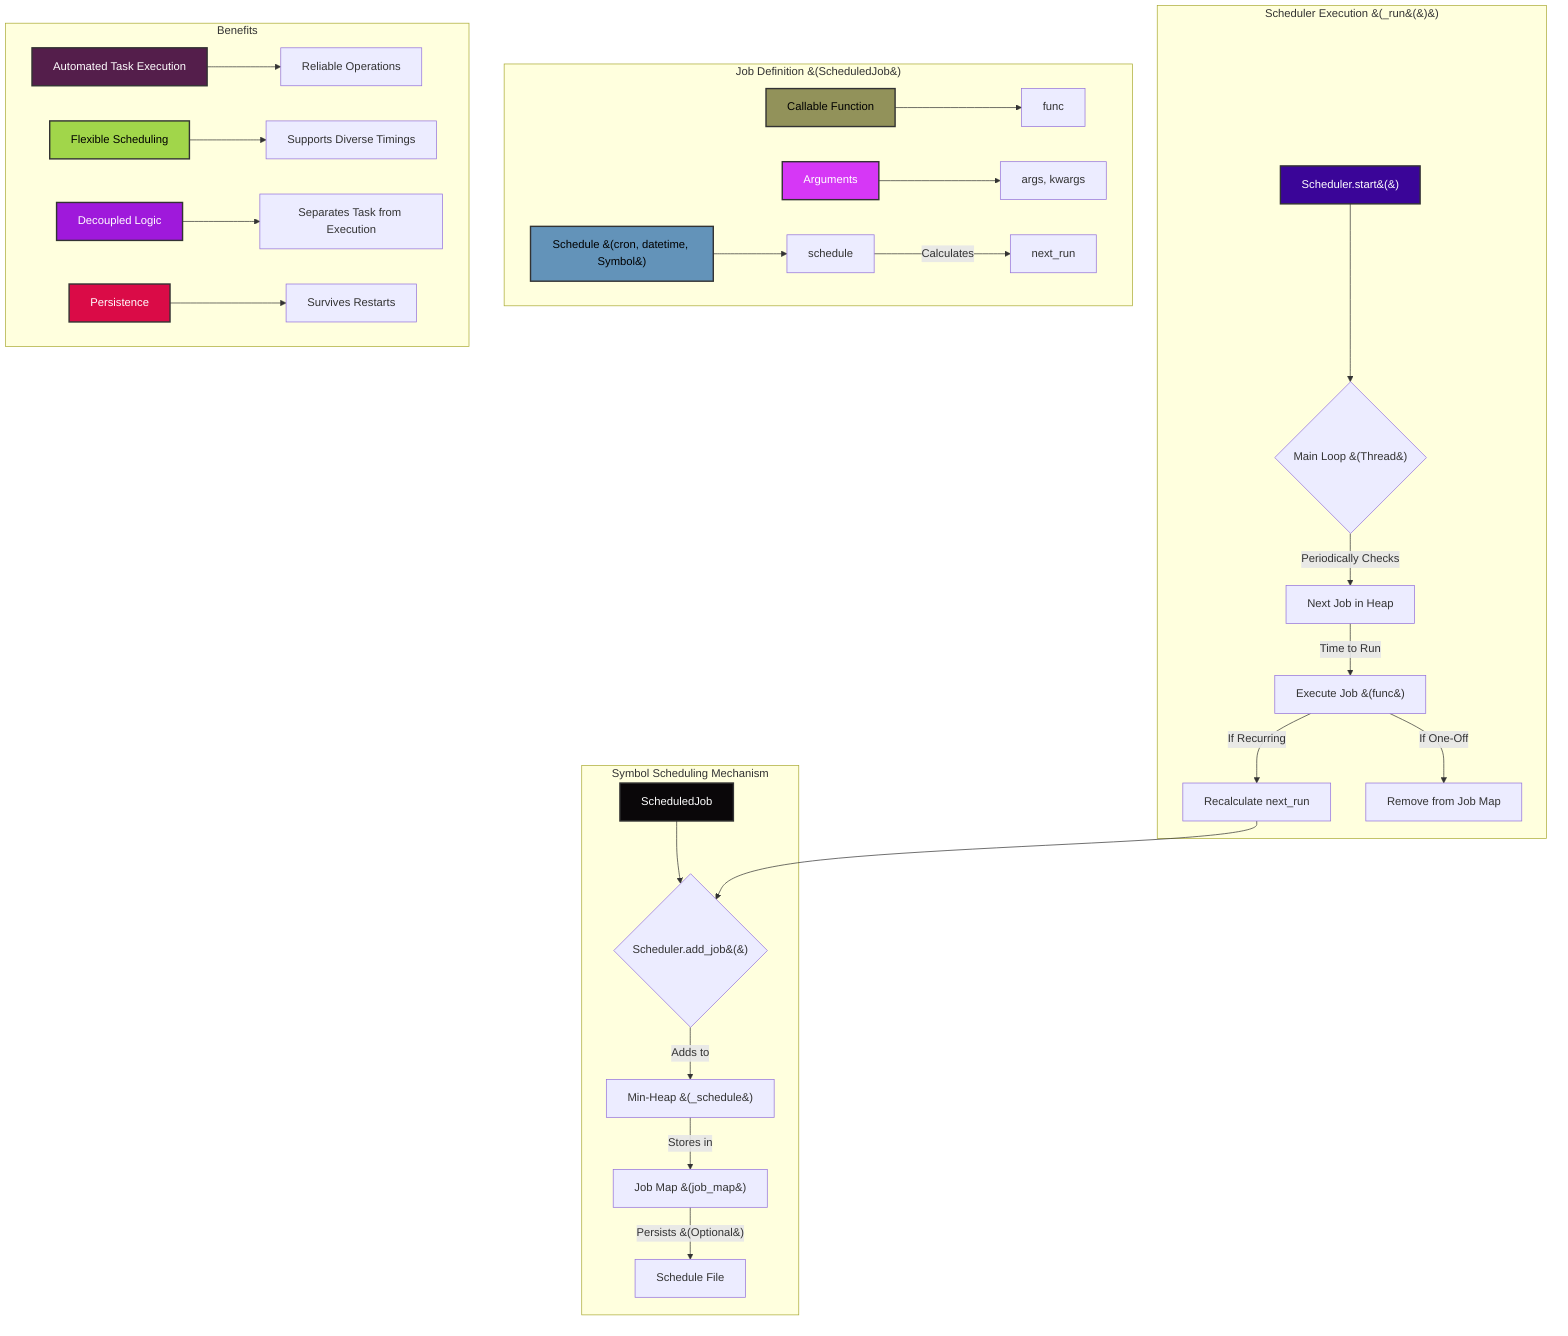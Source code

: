 graph TD
    subgraph "Symbol Scheduling Mechanism"
        A[ScheduledJob] --> B{Scheduler.add_job&#40;&#41;};
        B -- "Adds to" --> C[Min-Heap &#40;_schedule&#41;];
        C -- "Stores in" --> D[Job Map &#40;job_map&#41;];
        D -- "Persists &#40;Optional&#41;" --> E[Schedule File];
    end

    subgraph "Scheduler Execution &#40;_run&#40;&#41;&#41;"
        F[Scheduler.start&#40;&#41;] --> G{Main Loop &#40;Thread&#41;};
        G -- "Periodically Checks" --> H[Next Job in Heap];
        H -- "Time to Run" --> I[Execute Job &#40;func&#41;];
        I -- "If Recurring" --> J[Recalculate next_run];
        J --> B;
        I -- "If One-Off" --> K[Remove from Job Map];
    end

    subgraph "Job Definition &#40;ScheduledJob&#41;"
        L[Callable Function] --> M[func];
        N[Arguments] --> O[args, kwargs];
        P[Schedule &#40;cron, datetime, Symbol&#41;] --> Q[schedule];
        Q -- "Calculates" --> R[next_run];
    end

    subgraph "Benefits"
        S[Automated Task Execution] --> T[Reliable Operations];
        U[Flexible Scheduling] --> V[Supports Diverse Timings];
        W[Decoupled Logic] --> X[Separates Task from Execution];
        Y[Persistence] --> Z[Survives Restarts];
    end
    style Y fill:#da0b47,stroke:#333,stroke-width:2px,color:#FFFFFF;

    style A fill:#0a0709,stroke:#333,stroke-width:2px,color:#FFFFFF;
    style F fill:#3a0598,stroke:#333,stroke-width:2px,color:#FFFFFF;
    style L fill:#92925a,stroke:#333,stroke-width:2px,color:#000000;
    style N fill:#d637f6,stroke:#333,stroke-width:2px,color:#FFFFFF;
    style P fill:#6393b9,stroke:#333,stroke-width:2px,color:#000000;
    style S fill:#541e4b,stroke:#333,stroke-width:2px,color:#FFFFFF;
    style U fill:#a1d64a,stroke:#333,stroke-width:2px,color:#000000;
    style W fill:#9f19db,stroke:#333,stroke-width:2px,color:#FFFFFF;
    style Y fill:#da0b47,stroke:#333,stroke-width:2px,color:#FFFFFF;